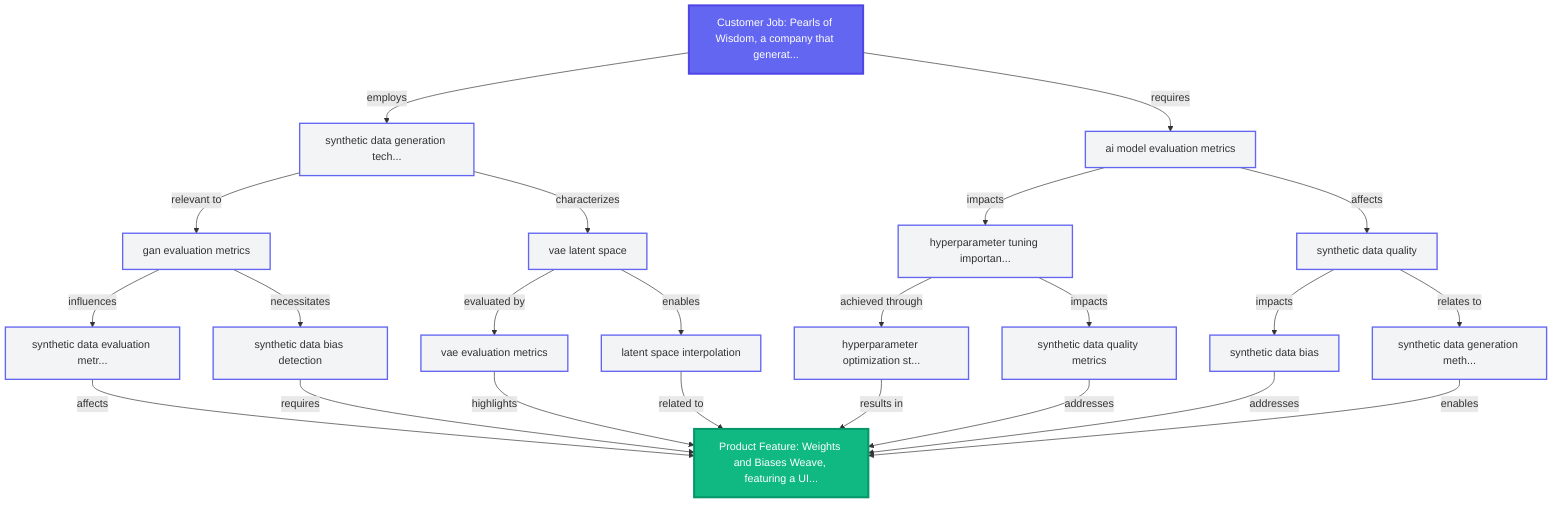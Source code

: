 graph TB

  %% Node Styles
  classDef customerClass fill:#6366f1,stroke:#4f46e5,stroke-width:3px,color:#fff
  classDef productClass fill:#10b981,stroke:#059669,stroke-width:3px,color:#fff
  classDef dreamClass fill:#f3f4f6,stroke:#6366f1,stroke-width:2px

  %% Nodes
  CustomerJob["Customer Job: Pearls of Wisdom, a company that generat..."]
  synthetic_data_generation_techniques_f3abf299["synthetic data generation tech..."]
  ai_model_evaluation_metrics_74eeefae["ai model evaluation metrics"]
  gan_evaluation_metrics_b587c894["gan evaluation metrics"]
  vae_latent_space_76997ab6["vae latent space"]
  hyperparameter_tuning_importance_e059e635["hyperparameter tuning importan..."]
  synthetic_data_quality_dc9db745["synthetic data quality"]
  synthetic_data_evaluation_metrics_2f43e90a["synthetic data evaluation metr..."]
  synthetic_data_bias_detection_a1d029a1["synthetic data bias detection"]
  vae_evaluation_metrics_95041793["vae evaluation metrics"]
  latent_space_interpolation_02c11c08["latent space interpolation"]
  hyperparameter_optimization_strategies_046cb1b2["hyperparameter optimization st..."]
  synthetic_data_quality_metrics_66f3d343["synthetic data quality metrics"]
  synthetic_data_bias_5d27734b["synthetic data bias"]
  synthetic_data_generation_methods_f0f569a2["synthetic data generation meth..."]
  ProductFeature["Product Feature: Weights and Biases Weave, featuring a UI..."]

  %% Apply Styles
  class CustomerJob customerClass
  class synthetic_data_generation_techniques_f3abf299 dreamClass
  class ai_model_evaluation_metrics_74eeefae dreamClass
  class gan_evaluation_metrics_b587c894 dreamClass
  class vae_latent_space_76997ab6 dreamClass
  class hyperparameter_tuning_importance_e059e635 dreamClass
  class synthetic_data_quality_dc9db745 dreamClass
  class synthetic_data_evaluation_metrics_2f43e90a dreamClass
  class synthetic_data_bias_detection_a1d029a1 dreamClass
  class vae_evaluation_metrics_95041793 dreamClass
  class latent_space_interpolation_02c11c08 dreamClass
  class hyperparameter_optimization_strategies_046cb1b2 dreamClass
  class synthetic_data_quality_metrics_66f3d343 dreamClass
  class synthetic_data_bias_5d27734b dreamClass
  class synthetic_data_generation_methods_f0f569a2 dreamClass
  class ProductFeature productClass

  %% Edges
  CustomerJob -->|"employs"| synthetic_data_generation_techniques_f3abf299
  CustomerJob -->|"requires"| ai_model_evaluation_metrics_74eeefae
  synthetic_data_generation_techniques_f3abf299 -->|"relevant to"| gan_evaluation_metrics_b587c894
  synthetic_data_generation_techniques_f3abf299 -->|"characterizes"| vae_latent_space_76997ab6
  ai_model_evaluation_metrics_74eeefae -->|"impacts"| hyperparameter_tuning_importance_e059e635
  ai_model_evaluation_metrics_74eeefae -->|"affects"| synthetic_data_quality_dc9db745
  gan_evaluation_metrics_b587c894 -->|"influences"| synthetic_data_evaluation_metrics_2f43e90a
  gan_evaluation_metrics_b587c894 -->|"necessitates"| synthetic_data_bias_detection_a1d029a1
  vae_latent_space_76997ab6 -->|"evaluated by"| vae_evaluation_metrics_95041793
  vae_latent_space_76997ab6 -->|"enables"| latent_space_interpolation_02c11c08
  hyperparameter_tuning_importance_e059e635 -->|"achieved through"| hyperparameter_optimization_strategies_046cb1b2
  hyperparameter_tuning_importance_e059e635 -->|"impacts"| synthetic_data_quality_metrics_66f3d343
  synthetic_data_quality_dc9db745 -->|"impacts"| synthetic_data_bias_5d27734b
  synthetic_data_quality_dc9db745 -->|"relates to"| synthetic_data_generation_methods_f0f569a2
  synthetic_data_evaluation_metrics_2f43e90a -->|"affects"| ProductFeature
  synthetic_data_bias_detection_a1d029a1 -->|"requires"| ProductFeature
  vae_evaluation_metrics_95041793 -->|"highlights"| ProductFeature
  latent_space_interpolation_02c11c08 -->|"related to"| ProductFeature
  hyperparameter_optimization_strategies_046cb1b2 -->|"results in"| ProductFeature
  synthetic_data_quality_metrics_66f3d343 -->|"addresses"| ProductFeature
  synthetic_data_bias_5d27734b -->|"addresses"| ProductFeature
  synthetic_data_generation_methods_f0f569a2 -->|"enables"| ProductFeature